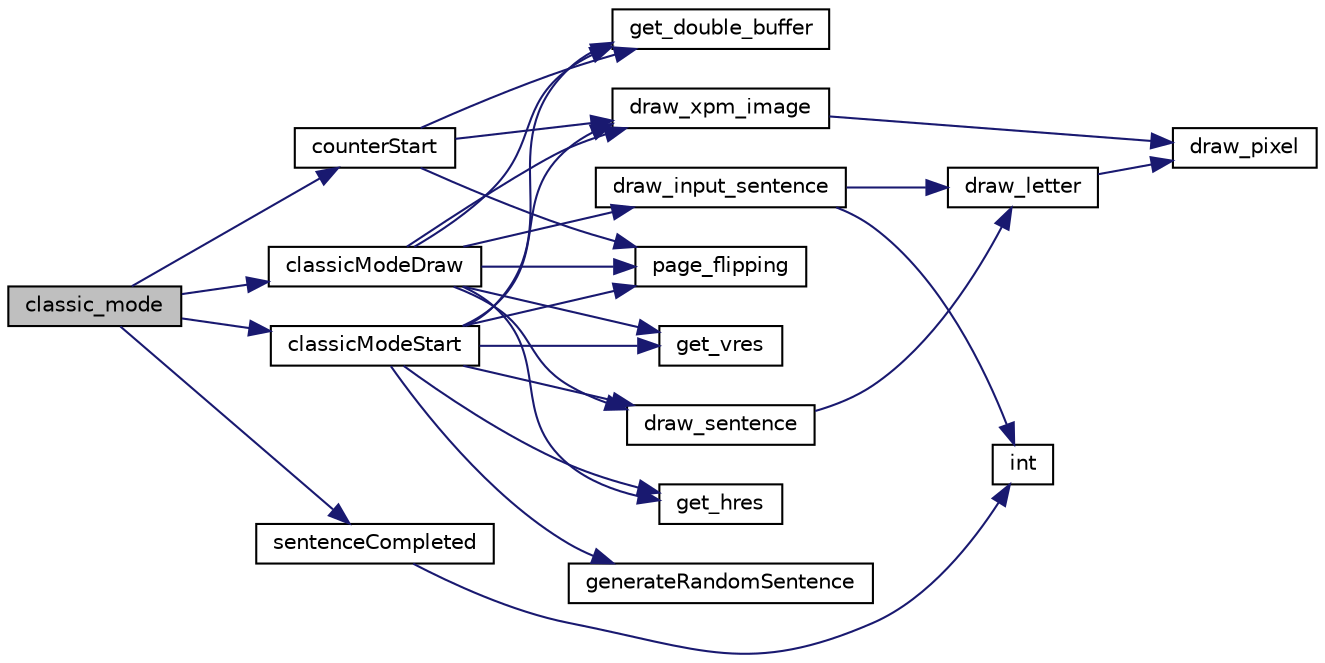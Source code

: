 digraph "classic_mode"
{
 // LATEX_PDF_SIZE
  edge [fontname="Helvetica",fontsize="10",labelfontname="Helvetica",labelfontsize="10"];
  node [fontname="Helvetica",fontsize="10",shape=record];
  rankdir="LR";
  Node1 [label="classic_mode",height=0.2,width=0.4,color="black", fillcolor="grey75", style="filled", fontcolor="black",tooltip="Draw classic mode sentence,input and handle classic game mode state."];
  Node1 -> Node2 [color="midnightblue",fontsize="10",style="solid",fontname="Helvetica"];
  Node2 [label="classicModeDraw",height=0.2,width=0.4,color="black", fillcolor="white", style="filled",URL="$game_8c.html#ae2c313c74afd4c1d014957c8a8ad3f19",tooltip="Draw game components for Classic Mode on screen."];
  Node2 -> Node3 [color="midnightblue",fontsize="10",style="solid",fontname="Helvetica"];
  Node3 [label="draw_input_sentence",height=0.2,width=0.4,color="black", fillcolor="white", style="filled",URL="$vc_8c.html#a8fa2f951c438f58389b8888597a4d523",tooltip="Draws the input from the user on the screen at specified coordinates."];
  Node3 -> Node4 [color="midnightblue",fontsize="10",style="solid",fontname="Helvetica"];
  Node4 [label="draw_letter",height=0.2,width=0.4,color="black", fillcolor="white", style="filled",URL="$vc_8c.html#afbd4aed1170f23b5f48dddd79a957b33",tooltip="Draws a letter on the screen."];
  Node4 -> Node5 [color="midnightblue",fontsize="10",style="solid",fontname="Helvetica"];
  Node5 [label="draw_pixel",height=0.2,width=0.4,color="black", fillcolor="white", style="filled",URL="$vc_8c.html#a82c7d64d78290967cdb6c47aefe16b78",tooltip="Draw a pixel on the screen."];
  Node3 -> Node6 [color="midnightblue",fontsize="10",style="solid",fontname="Helvetica"];
  Node6 [label="int",height=0.2,width=0.4,color="black", fillcolor="white", style="filled",URL="$keyboard_8c.html#a50a84762c05cd5d0f1746b2ebef9b000",tooltip=" "];
  Node2 -> Node7 [color="midnightblue",fontsize="10",style="solid",fontname="Helvetica"];
  Node7 [label="draw_sentence",height=0.2,width=0.4,color="black", fillcolor="white", style="filled",URL="$vc_8c.html#a39f0bde9aaab6ed1432749a642471488",tooltip="Draws sentence on the screen at specified coordinates."];
  Node7 -> Node4 [color="midnightblue",fontsize="10",style="solid",fontname="Helvetica"];
  Node2 -> Node8 [color="midnightblue",fontsize="10",style="solid",fontname="Helvetica"];
  Node8 [label="draw_xpm_image",height=0.2,width=0.4,color="black", fillcolor="white", style="filled",URL="$vc_8c.html#a0cf63b55241db8e042bd55d93901566d",tooltip="Draws an XPM on the screen at specified coordinates."];
  Node8 -> Node5 [color="midnightblue",fontsize="10",style="solid",fontname="Helvetica"];
  Node2 -> Node9 [color="midnightblue",fontsize="10",style="solid",fontname="Helvetica"];
  Node9 [label="get_double_buffer",height=0.2,width=0.4,color="black", fillcolor="white", style="filled",URL="$vc_8c.html#a55c5883685bf347fccf094f10aa399e8",tooltip="Get double buffer."];
  Node2 -> Node10 [color="midnightblue",fontsize="10",style="solid",fontname="Helvetica"];
  Node10 [label="get_hres",height=0.2,width=0.4,color="black", fillcolor="white", style="filled",URL="$vc_8c.html#a10e416c59639a7f6b6f9f8f020fdb8d0",tooltip="Get horizontal resolution."];
  Node2 -> Node11 [color="midnightblue",fontsize="10",style="solid",fontname="Helvetica"];
  Node11 [label="get_vres",height=0.2,width=0.4,color="black", fillcolor="white", style="filled",URL="$vc_8c.html#a1c1b9a9c811575beb06fc355241ef17d",tooltip="Get vertical resolution."];
  Node2 -> Node12 [color="midnightblue",fontsize="10",style="solid",fontname="Helvetica"];
  Node12 [label="page_flipping",height=0.2,width=0.4,color="black", fillcolor="white", style="filled",URL="$vc_8c.html#a243163f132ab9dce6b21d946df703fd4",tooltip="Perform page flipping - copy contents of the double buffer to the first buffer."];
  Node1 -> Node13 [color="midnightblue",fontsize="10",style="solid",fontname="Helvetica"];
  Node13 [label="classicModeStart",height=0.2,width=0.4,color="black", fillcolor="white", style="filled",URL="$game_8c.html#a1584348a343494bd3b81c20776dde34b",tooltip="Draw the initial game components for the Classic Mode on the screen."];
  Node13 -> Node7 [color="midnightblue",fontsize="10",style="solid",fontname="Helvetica"];
  Node13 -> Node8 [color="midnightblue",fontsize="10",style="solid",fontname="Helvetica"];
  Node13 -> Node14 [color="midnightblue",fontsize="10",style="solid",fontname="Helvetica"];
  Node14 [label="generateRandomSentence",height=0.2,width=0.4,color="black", fillcolor="white", style="filled",URL="$game_8c.html#aa2a9eecf722be30effc443be4e32b075",tooltip="Generate a random sentence from a array of sentences."];
  Node13 -> Node9 [color="midnightblue",fontsize="10",style="solid",fontname="Helvetica"];
  Node13 -> Node10 [color="midnightblue",fontsize="10",style="solid",fontname="Helvetica"];
  Node13 -> Node11 [color="midnightblue",fontsize="10",style="solid",fontname="Helvetica"];
  Node13 -> Node12 [color="midnightblue",fontsize="10",style="solid",fontname="Helvetica"];
  Node1 -> Node15 [color="midnightblue",fontsize="10",style="solid",fontname="Helvetica"];
  Node15 [label="counterStart",height=0.2,width=0.4,color="black", fillcolor="white", style="filled",URL="$game_8c.html#a1ccca907138b5e9af2569d8c0732b74b",tooltip="Displays a 3 2 1 counter before the start of the game mode."];
  Node15 -> Node8 [color="midnightblue",fontsize="10",style="solid",fontname="Helvetica"];
  Node15 -> Node9 [color="midnightblue",fontsize="10",style="solid",fontname="Helvetica"];
  Node15 -> Node12 [color="midnightblue",fontsize="10",style="solid",fontname="Helvetica"];
  Node1 -> Node16 [color="midnightblue",fontsize="10",style="solid",fontname="Helvetica"];
  Node16 [label="sentenceCompleted",height=0.2,width=0.4,color="black", fillcolor="white", style="filled",URL="$game_8c.html#a428244ddf0eb2af89871387d2b7b8abd",tooltip="Calculates statistics to send to resultScreen() to display."];
  Node16 -> Node6 [color="midnightblue",fontsize="10",style="solid",fontname="Helvetica"];
}
